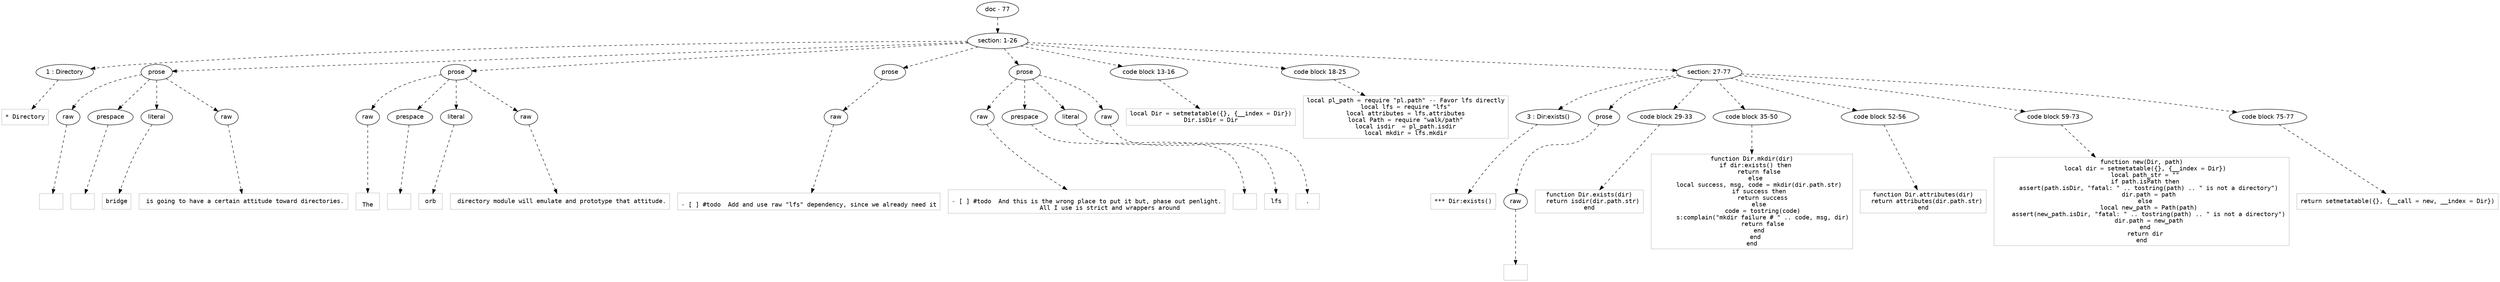 digraph lpegNode {

node [fontname=Helvetica]
edge [style=dashed]

doc_0 [label="doc - 77"]


doc_0 -> { section_1}
{rank=same; section_1}

section_1 [label="section: 1-26"]


// END RANK doc_0

section_1 -> { header_2 prose_3 prose_4 prose_5 prose_6 codeblock_7 codeblock_8 section_9}
{rank=same; header_2 prose_3 prose_4 prose_5 prose_6 codeblock_7 codeblock_8 section_9}

header_2 [label="1 : Directory"]

prose_3 [label="prose"]

prose_4 [label="prose"]

prose_5 [label="prose"]

prose_6 [label="prose"]

codeblock_7 [label="code block 13-16"]

codeblock_8 [label="code block 18-25"]

section_9 [label="section: 27-77"]


// END RANK section_1

header_2 -> leaf_10
leaf_10  [color=Gray,shape=rectangle,fontname=Inconsolata,label="* Directory"]
// END RANK header_2

prose_3 -> { raw_11 prespace_12 literal_13 raw_14}
{rank=same; raw_11 prespace_12 literal_13 raw_14}

raw_11 [label="raw"]

prespace_12 [label="prespace"]

literal_13 [label="literal"]

raw_14 [label="raw"]


// END RANK prose_3

raw_11 -> leaf_15
leaf_15  [color=Gray,shape=rectangle,fontname=Inconsolata,label="
"]
// END RANK raw_11

prespace_12 -> leaf_16
leaf_16  [color=Gray,shape=rectangle,fontname=Inconsolata,label=""]
// END RANK prespace_12

literal_13 -> leaf_17
leaf_17  [color=Gray,shape=rectangle,fontname=Inconsolata,label="bridge"]
// END RANK literal_13

raw_14 -> leaf_18
leaf_18  [color=Gray,shape=rectangle,fontname=Inconsolata,label=" is going to have a certain attitude toward directories.
"]
// END RANK raw_14

prose_4 -> { raw_19 prespace_20 literal_21 raw_22}
{rank=same; raw_19 prespace_20 literal_21 raw_22}

raw_19 [label="raw"]

prespace_20 [label="prespace"]

literal_21 [label="literal"]

raw_22 [label="raw"]


// END RANK prose_4

raw_19 -> leaf_23
leaf_23  [color=Gray,shape=rectangle,fontname=Inconsolata,label="
The"]
// END RANK raw_19

prespace_20 -> leaf_24
leaf_24  [color=Gray,shape=rectangle,fontname=Inconsolata,label=" "]
// END RANK prespace_20

literal_21 -> leaf_25
leaf_25  [color=Gray,shape=rectangle,fontname=Inconsolata,label="orb"]
// END RANK literal_21

raw_22 -> leaf_26
leaf_26  [color=Gray,shape=rectangle,fontname=Inconsolata,label=" directory module will emulate and prototype that attitude.
"]
// END RANK raw_22

prose_5 -> { raw_27}
{rank=same; raw_27}

raw_27 [label="raw"]


// END RANK prose_5

raw_27 -> leaf_28
leaf_28  [color=Gray,shape=rectangle,fontname=Inconsolata,label="
- [ ] #todo  Add and use raw \"lfs\" dependency, since we already need it
"]
// END RANK raw_27

prose_6 -> { raw_29 prespace_30 literal_31 raw_32}
{rank=same; raw_29 prespace_30 literal_31 raw_32}

raw_29 [label="raw"]

prespace_30 [label="prespace"]

literal_31 [label="literal"]

raw_32 [label="raw"]


// END RANK prose_6

raw_29 -> leaf_33
leaf_33  [color=Gray,shape=rectangle,fontname=Inconsolata,label="
- [ ] #todo  And this is the wrong place to put it but, phase out penlight.
             All I use is strict and wrappers around"]
// END RANK raw_29

prespace_30 -> leaf_34
leaf_34  [color=Gray,shape=rectangle,fontname=Inconsolata,label=" "]
// END RANK prespace_30

literal_31 -> leaf_35
leaf_35  [color=Gray,shape=rectangle,fontname=Inconsolata,label="lfs"]
// END RANK literal_31

raw_32 -> leaf_36
leaf_36  [color=Gray,shape=rectangle,fontname=Inconsolata,label=".
"]
// END RANK raw_32

codeblock_7 -> leaf_37
leaf_37  [color=Gray,shape=rectangle,fontname=Inconsolata,label="local Dir = setmetatable({}, {__index = Dir})
Dir.isDir = Dir"]
// END RANK codeblock_7

codeblock_8 -> leaf_38
leaf_38  [color=Gray,shape=rectangle,fontname=Inconsolata,label="local pl_path = require \"pl.path\" -- Favor lfs directly
local lfs = require \"lfs\"
local attributes = lfs.attributes
local Path = require \"walk/path\"
local isdir  = pl_path.isdir
local mkdir = lfs.mkdir"]
// END RANK codeblock_8

section_9 -> { header_39 prose_40 codeblock_41 codeblock_42 codeblock_43 codeblock_44 codeblock_45}
{rank=same; header_39 prose_40 codeblock_41 codeblock_42 codeblock_43 codeblock_44 codeblock_45}

header_39 [label="3 : Dir:exists()"]

prose_40 [label="prose"]

codeblock_41 [label="code block 29-33"]

codeblock_42 [label="code block 35-50"]

codeblock_43 [label="code block 52-56"]

codeblock_44 [label="code block 59-73"]

codeblock_45 [label="code block 75-77"]


// END RANK section_9

header_39 -> leaf_46
leaf_46  [color=Gray,shape=rectangle,fontname=Inconsolata,label="*** Dir:exists()"]
// END RANK header_39

prose_40 -> { raw_47}
{rank=same; raw_47}

raw_47 [label="raw"]


// END RANK prose_40

raw_47 -> leaf_48
leaf_48  [color=Gray,shape=rectangle,fontname=Inconsolata,label="
"]
// END RANK raw_47

codeblock_41 -> leaf_49
leaf_49  [color=Gray,shape=rectangle,fontname=Inconsolata,label="function Dir.exists(dir)
  return isdir(dir.path.str)
end"]
// END RANK codeblock_41

codeblock_42 -> leaf_50
leaf_50  [color=Gray,shape=rectangle,fontname=Inconsolata,label="function Dir.mkdir(dir)
  if dir:exists() then
    return false
  else
    local success, msg, code = mkdir(dir.path.str)
    if success then
      return success
    else
      code = tostring(code)
      s:complain(\"mkdir failure # \" .. code, msg, dir)
      return false
    end
  end
end"]
// END RANK codeblock_42

codeblock_43 -> leaf_51
leaf_51  [color=Gray,shape=rectangle,fontname=Inconsolata,label="function Dir.attributes(dir)
  return attributes(dir.path.str)
end"]
// END RANK codeblock_43

codeblock_44 -> leaf_52
leaf_52  [color=Gray,shape=rectangle,fontname=Inconsolata,label="function new(Dir, path)
  local dir = setmetatable({}, {__index = Dir})
  local path_str = \"\"
  if path.isPath then
    assert(path.isDir, \"fatal: \" .. tostring(path) .. \" is not a directory\")
    dir.path = path
  else
    local new_path = Path(path)
    assert(new_path.isDir, \"fatal: \" .. tostring(path) .. \" is not a directory\")
    dir.path = new_path
  end
  return dir
end"]
// END RANK codeblock_44

codeblock_45 -> leaf_53
leaf_53  [color=Gray,shape=rectangle,fontname=Inconsolata,label="return setmetatable({}, {__call = new, __index = Dir})"]
// END RANK codeblock_45


}
